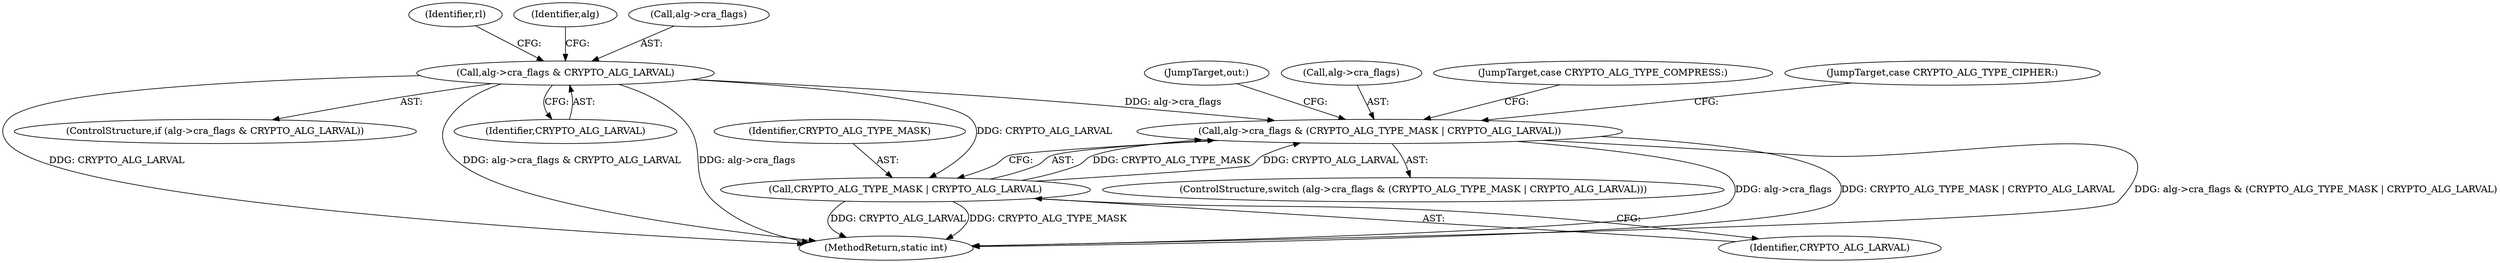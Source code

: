 digraph "0_linux_9a5467bf7b6e9e02ec9c3da4e23747c05faeaac6_7@pointer" {
"1000208" [label="(Call,alg->cra_flags & (CRYPTO_ALG_TYPE_MASK | CRYPTO_ALG_LARVAL))"];
"1000166" [label="(Call,alg->cra_flags & CRYPTO_ALG_LARVAL)"];
"1000212" [label="(Call,CRYPTO_ALG_TYPE_MASK | CRYPTO_ALG_LARVAL)"];
"1000209" [label="(Call,alg->cra_flags)"];
"1000223" [label="(JumpTarget,case CRYPTO_ALG_TYPE_COMPRESS:)"];
"1000166" [label="(Call,alg->cra_flags & CRYPTO_ALG_LARVAL)"];
"1000175" [label="(Identifier,rl)"];
"1000212" [label="(Call,CRYPTO_ALG_TYPE_MASK | CRYPTO_ALG_LARVAL)"];
"1000213" [label="(Identifier,CRYPTO_ALG_TYPE_MASK)"];
"1000208" [label="(Call,alg->cra_flags & (CRYPTO_ALG_TYPE_MASK | CRYPTO_ALG_LARVAL))"];
"1000216" [label="(JumpTarget,case CRYPTO_ALG_TYPE_CIPHER:)"];
"1000230" [label="(JumpTarget,out:)"];
"1000170" [label="(Identifier,CRYPTO_ALG_LARVAL)"];
"1000193" [label="(Identifier,alg)"];
"1000214" [label="(Identifier,CRYPTO_ALG_LARVAL)"];
"1000167" [label="(Call,alg->cra_flags)"];
"1000237" [label="(MethodReturn,static int)"];
"1000207" [label="(ControlStructure,switch (alg->cra_flags & (CRYPTO_ALG_TYPE_MASK | CRYPTO_ALG_LARVAL)))"];
"1000165" [label="(ControlStructure,if (alg->cra_flags & CRYPTO_ALG_LARVAL))"];
"1000208" -> "1000207"  [label="AST: "];
"1000208" -> "1000212"  [label="CFG: "];
"1000209" -> "1000208"  [label="AST: "];
"1000212" -> "1000208"  [label="AST: "];
"1000216" -> "1000208"  [label="CFG: "];
"1000223" -> "1000208"  [label="CFG: "];
"1000230" -> "1000208"  [label="CFG: "];
"1000208" -> "1000237"  [label="DDG: alg->cra_flags"];
"1000208" -> "1000237"  [label="DDG: CRYPTO_ALG_TYPE_MASK | CRYPTO_ALG_LARVAL"];
"1000208" -> "1000237"  [label="DDG: alg->cra_flags & (CRYPTO_ALG_TYPE_MASK | CRYPTO_ALG_LARVAL)"];
"1000166" -> "1000208"  [label="DDG: alg->cra_flags"];
"1000212" -> "1000208"  [label="DDG: CRYPTO_ALG_TYPE_MASK"];
"1000212" -> "1000208"  [label="DDG: CRYPTO_ALG_LARVAL"];
"1000166" -> "1000165"  [label="AST: "];
"1000166" -> "1000170"  [label="CFG: "];
"1000167" -> "1000166"  [label="AST: "];
"1000170" -> "1000166"  [label="AST: "];
"1000175" -> "1000166"  [label="CFG: "];
"1000193" -> "1000166"  [label="CFG: "];
"1000166" -> "1000237"  [label="DDG: alg->cra_flags & CRYPTO_ALG_LARVAL"];
"1000166" -> "1000237"  [label="DDG: alg->cra_flags"];
"1000166" -> "1000237"  [label="DDG: CRYPTO_ALG_LARVAL"];
"1000166" -> "1000212"  [label="DDG: CRYPTO_ALG_LARVAL"];
"1000212" -> "1000214"  [label="CFG: "];
"1000213" -> "1000212"  [label="AST: "];
"1000214" -> "1000212"  [label="AST: "];
"1000212" -> "1000237"  [label="DDG: CRYPTO_ALG_LARVAL"];
"1000212" -> "1000237"  [label="DDG: CRYPTO_ALG_TYPE_MASK"];
}
